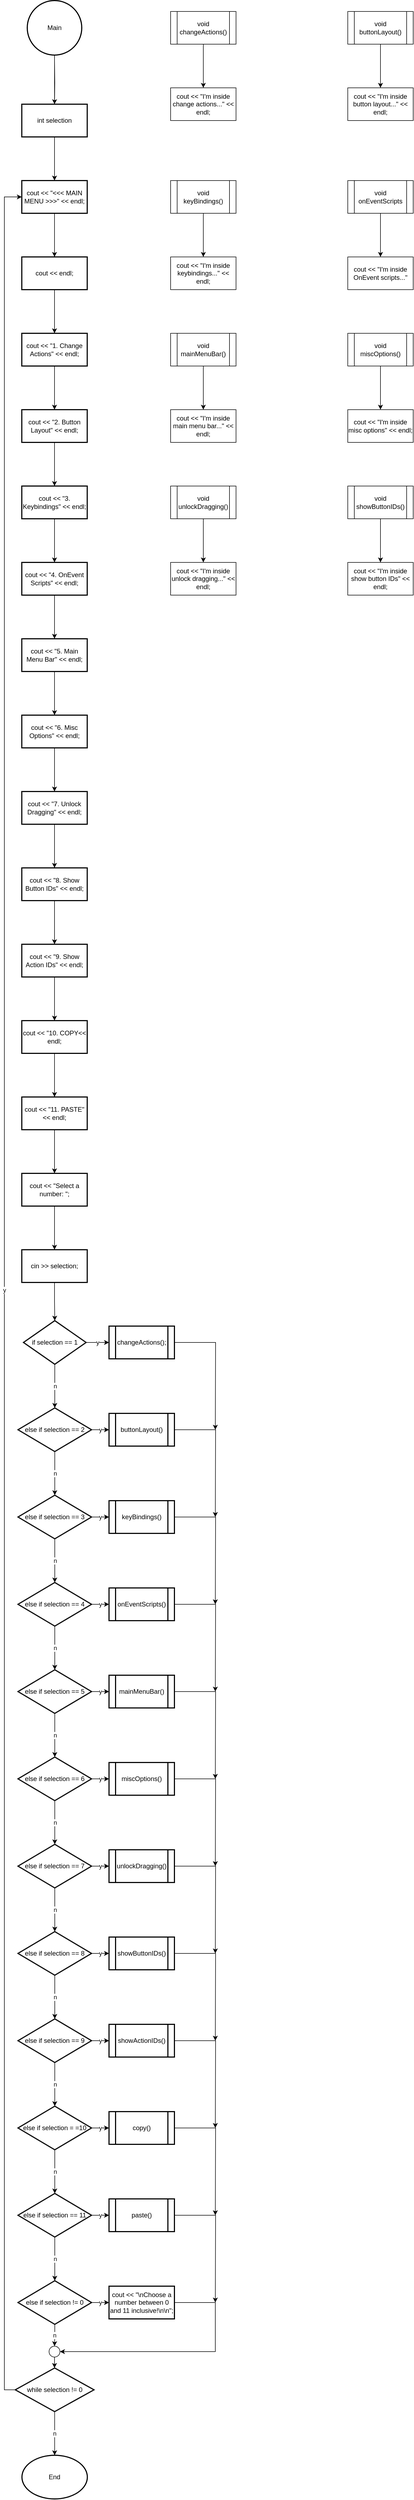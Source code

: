 <mxfile version="13.9.2" type="github">
  <diagram id="R_coL0oHHe2s7lLJRnec" name="Page-1">
    <mxGraphModel dx="2272" dy="2976" grid="1" gridSize="10" guides="1" tooltips="1" connect="1" arrows="1" fold="1" page="1" pageScale="1" pageWidth="850" pageHeight="1100" math="0" shadow="0">
      <root>
        <mxCell id="0" />
        <mxCell id="1" parent="0" />
        <mxCell id="Mn_MytF6m2y4Uh7aq5Jk-3" value="" style="edgeStyle=orthogonalEdgeStyle;rounded=0;orthogonalLoop=1;jettySize=auto;html=1;" edge="1" parent="1" source="Mn_MytF6m2y4Uh7aq5Jk-1">
          <mxGeometry relative="1" as="geometry">
            <mxPoint x="92" y="-900" as="targetPoint" />
          </mxGeometry>
        </mxCell>
        <mxCell id="Mn_MytF6m2y4Uh7aq5Jk-1" value="Main" style="strokeWidth=2;html=1;shape=mxgraph.flowchart.start_2;whiteSpace=wrap;" vertex="1" parent="1">
          <mxGeometry x="42" y="-1100" width="100" height="100" as="geometry" />
        </mxCell>
        <mxCell id="Mn_MytF6m2y4Uh7aq5Jk-25" value="" style="edgeStyle=orthogonalEdgeStyle;rounded=0;orthogonalLoop=1;jettySize=auto;html=1;" edge="1" parent="1" target="Mn_MytF6m2y4Uh7aq5Jk-24">
          <mxGeometry relative="1" as="geometry">
            <mxPoint x="92" y="-990" as="sourcePoint" />
          </mxGeometry>
        </mxCell>
        <mxCell id="Mn_MytF6m2y4Uh7aq5Jk-27" value="" style="edgeStyle=orthogonalEdgeStyle;rounded=0;orthogonalLoop=1;jettySize=auto;html=1;" edge="1" parent="1" source="Mn_MytF6m2y4Uh7aq5Jk-24" target="Mn_MytF6m2y4Uh7aq5Jk-26">
          <mxGeometry relative="1" as="geometry" />
        </mxCell>
        <mxCell id="Mn_MytF6m2y4Uh7aq5Jk-24" value="int selection" style="whiteSpace=wrap;html=1;strokeWidth=2;" vertex="1" parent="1">
          <mxGeometry x="32" y="-910" width="120" height="60" as="geometry" />
        </mxCell>
        <mxCell id="Mn_MytF6m2y4Uh7aq5Jk-29" value="" style="edgeStyle=orthogonalEdgeStyle;rounded=0;orthogonalLoop=1;jettySize=auto;html=1;" edge="1" parent="1" source="Mn_MytF6m2y4Uh7aq5Jk-26" target="Mn_MytF6m2y4Uh7aq5Jk-28">
          <mxGeometry relative="1" as="geometry" />
        </mxCell>
        <mxCell id="Mn_MytF6m2y4Uh7aq5Jk-26" value="cout &amp;lt;&amp;lt; &quot;&amp;lt;&amp;lt;&amp;lt; MAIN MENU &amp;gt;&amp;gt;&amp;gt;&quot; &amp;lt;&amp;lt; endl;" style="whiteSpace=wrap;html=1;strokeWidth=2;" vertex="1" parent="1">
          <mxGeometry x="32" y="-770" width="120" height="60" as="geometry" />
        </mxCell>
        <mxCell id="Mn_MytF6m2y4Uh7aq5Jk-31" value="" style="edgeStyle=orthogonalEdgeStyle;rounded=0;orthogonalLoop=1;jettySize=auto;html=1;" edge="1" parent="1" source="Mn_MytF6m2y4Uh7aq5Jk-28" target="Mn_MytF6m2y4Uh7aq5Jk-30">
          <mxGeometry relative="1" as="geometry" />
        </mxCell>
        <mxCell id="Mn_MytF6m2y4Uh7aq5Jk-28" value="cout &amp;lt;&amp;lt; endl;" style="whiteSpace=wrap;html=1;strokeWidth=2;" vertex="1" parent="1">
          <mxGeometry x="32" y="-630" width="120" height="60" as="geometry" />
        </mxCell>
        <mxCell id="Mn_MytF6m2y4Uh7aq5Jk-33" value="" style="edgeStyle=orthogonalEdgeStyle;rounded=0;orthogonalLoop=1;jettySize=auto;html=1;" edge="1" parent="1" source="Mn_MytF6m2y4Uh7aq5Jk-30" target="Mn_MytF6m2y4Uh7aq5Jk-32">
          <mxGeometry relative="1" as="geometry" />
        </mxCell>
        <mxCell id="Mn_MytF6m2y4Uh7aq5Jk-30" value="cout &amp;lt;&amp;lt; &quot;1. Change Actions&quot; &amp;lt;&amp;lt; endl;" style="whiteSpace=wrap;html=1;strokeWidth=2;" vertex="1" parent="1">
          <mxGeometry x="32" y="-490" width="120" height="60" as="geometry" />
        </mxCell>
        <mxCell id="Mn_MytF6m2y4Uh7aq5Jk-35" value="" style="edgeStyle=orthogonalEdgeStyle;rounded=0;orthogonalLoop=1;jettySize=auto;html=1;" edge="1" parent="1" source="Mn_MytF6m2y4Uh7aq5Jk-32" target="Mn_MytF6m2y4Uh7aq5Jk-34">
          <mxGeometry relative="1" as="geometry" />
        </mxCell>
        <mxCell id="Mn_MytF6m2y4Uh7aq5Jk-32" value="cout &amp;lt;&amp;lt; &quot;2. Button Layout&quot; &amp;lt;&amp;lt; endl;" style="whiteSpace=wrap;html=1;strokeWidth=2;" vertex="1" parent="1">
          <mxGeometry x="32" y="-350" width="120" height="60" as="geometry" />
        </mxCell>
        <mxCell id="Mn_MytF6m2y4Uh7aq5Jk-37" value="" style="edgeStyle=orthogonalEdgeStyle;rounded=0;orthogonalLoop=1;jettySize=auto;html=1;" edge="1" parent="1" source="Mn_MytF6m2y4Uh7aq5Jk-34" target="Mn_MytF6m2y4Uh7aq5Jk-36">
          <mxGeometry relative="1" as="geometry" />
        </mxCell>
        <mxCell id="Mn_MytF6m2y4Uh7aq5Jk-34" value="cout &amp;lt;&amp;lt; &quot;3. Keybindings&quot; &amp;lt;&amp;lt; endl;" style="whiteSpace=wrap;html=1;strokeWidth=2;" vertex="1" parent="1">
          <mxGeometry x="32" y="-210" width="120" height="60" as="geometry" />
        </mxCell>
        <mxCell id="Mn_MytF6m2y4Uh7aq5Jk-39" value="" style="edgeStyle=orthogonalEdgeStyle;rounded=0;orthogonalLoop=1;jettySize=auto;html=1;" edge="1" parent="1" source="Mn_MytF6m2y4Uh7aq5Jk-36" target="Mn_MytF6m2y4Uh7aq5Jk-38">
          <mxGeometry relative="1" as="geometry" />
        </mxCell>
        <mxCell id="Mn_MytF6m2y4Uh7aq5Jk-36" value="cout &amp;lt;&amp;lt; &quot;4. OnEvent Scripts&quot; &amp;lt;&amp;lt; endl;" style="whiteSpace=wrap;html=1;strokeWidth=2;" vertex="1" parent="1">
          <mxGeometry x="32" y="-70" width="120" height="60" as="geometry" />
        </mxCell>
        <mxCell id="Mn_MytF6m2y4Uh7aq5Jk-41" value="" style="edgeStyle=orthogonalEdgeStyle;rounded=0;orthogonalLoop=1;jettySize=auto;html=1;" edge="1" parent="1" source="Mn_MytF6m2y4Uh7aq5Jk-38" target="Mn_MytF6m2y4Uh7aq5Jk-40">
          <mxGeometry relative="1" as="geometry" />
        </mxCell>
        <mxCell id="Mn_MytF6m2y4Uh7aq5Jk-38" value="cout &amp;lt;&amp;lt; &quot;5. Main Menu Bar&quot; &amp;lt;&amp;lt; endl;" style="whiteSpace=wrap;html=1;strokeWidth=2;" vertex="1" parent="1">
          <mxGeometry x="32" y="70" width="120" height="60" as="geometry" />
        </mxCell>
        <mxCell id="Mn_MytF6m2y4Uh7aq5Jk-43" value="" style="edgeStyle=orthogonalEdgeStyle;rounded=0;orthogonalLoop=1;jettySize=auto;html=1;" edge="1" parent="1" source="Mn_MytF6m2y4Uh7aq5Jk-40" target="Mn_MytF6m2y4Uh7aq5Jk-42">
          <mxGeometry relative="1" as="geometry" />
        </mxCell>
        <mxCell id="Mn_MytF6m2y4Uh7aq5Jk-40" value="cout &amp;lt;&amp;lt; &quot;6. Misc Options&quot; &amp;lt;&amp;lt; endl;" style="whiteSpace=wrap;html=1;strokeWidth=2;" vertex="1" parent="1">
          <mxGeometry x="32" y="210" width="120" height="60" as="geometry" />
        </mxCell>
        <mxCell id="Mn_MytF6m2y4Uh7aq5Jk-45" value="" style="edgeStyle=orthogonalEdgeStyle;rounded=0;orthogonalLoop=1;jettySize=auto;html=1;" edge="1" parent="1" source="Mn_MytF6m2y4Uh7aq5Jk-42" target="Mn_MytF6m2y4Uh7aq5Jk-44">
          <mxGeometry relative="1" as="geometry" />
        </mxCell>
        <mxCell id="Mn_MytF6m2y4Uh7aq5Jk-42" value="cout &amp;lt;&amp;lt; &quot;7. Unlock Dragging&quot; &amp;lt;&amp;lt; endl;" style="whiteSpace=wrap;html=1;strokeWidth=2;" vertex="1" parent="1">
          <mxGeometry x="32" y="350" width="120" height="60" as="geometry" />
        </mxCell>
        <mxCell id="Mn_MytF6m2y4Uh7aq5Jk-47" value="" style="edgeStyle=orthogonalEdgeStyle;rounded=0;orthogonalLoop=1;jettySize=auto;html=1;" edge="1" parent="1" source="Mn_MytF6m2y4Uh7aq5Jk-44" target="Mn_MytF6m2y4Uh7aq5Jk-46">
          <mxGeometry relative="1" as="geometry" />
        </mxCell>
        <mxCell id="Mn_MytF6m2y4Uh7aq5Jk-44" value="cout &amp;lt;&amp;lt; &quot;8. Show Button IDs&quot; &amp;lt;&amp;lt; endl;" style="whiteSpace=wrap;html=1;strokeWidth=2;" vertex="1" parent="1">
          <mxGeometry x="32" y="490" width="120" height="60" as="geometry" />
        </mxCell>
        <mxCell id="Mn_MytF6m2y4Uh7aq5Jk-49" value="" style="edgeStyle=orthogonalEdgeStyle;rounded=0;orthogonalLoop=1;jettySize=auto;html=1;" edge="1" parent="1" source="Mn_MytF6m2y4Uh7aq5Jk-46" target="Mn_MytF6m2y4Uh7aq5Jk-48">
          <mxGeometry relative="1" as="geometry" />
        </mxCell>
        <mxCell id="Mn_MytF6m2y4Uh7aq5Jk-46" value="cout &amp;lt;&amp;lt; &quot;9. Show Action IDs&quot; &amp;lt;&amp;lt; endl;" style="whiteSpace=wrap;html=1;strokeWidth=2;" vertex="1" parent="1">
          <mxGeometry x="32" y="630" width="120" height="60" as="geometry" />
        </mxCell>
        <mxCell id="Mn_MytF6m2y4Uh7aq5Jk-51" value="" style="edgeStyle=orthogonalEdgeStyle;rounded=0;orthogonalLoop=1;jettySize=auto;html=1;" edge="1" parent="1" source="Mn_MytF6m2y4Uh7aq5Jk-48" target="Mn_MytF6m2y4Uh7aq5Jk-50">
          <mxGeometry relative="1" as="geometry" />
        </mxCell>
        <mxCell id="Mn_MytF6m2y4Uh7aq5Jk-48" value="cout &amp;lt;&amp;lt; &quot;10. COPY&amp;lt;&amp;lt; endl;" style="whiteSpace=wrap;html=1;strokeWidth=2;" vertex="1" parent="1">
          <mxGeometry x="32" y="770" width="120" height="60" as="geometry" />
        </mxCell>
        <mxCell id="Mn_MytF6m2y4Uh7aq5Jk-53" value="" style="edgeStyle=orthogonalEdgeStyle;rounded=0;orthogonalLoop=1;jettySize=auto;html=1;" edge="1" parent="1" source="Mn_MytF6m2y4Uh7aq5Jk-50" target="Mn_MytF6m2y4Uh7aq5Jk-52">
          <mxGeometry relative="1" as="geometry" />
        </mxCell>
        <mxCell id="Mn_MytF6m2y4Uh7aq5Jk-50" value="cout &amp;lt;&amp;lt; &quot;11. PASTE&quot; &amp;lt;&amp;lt; endl;" style="whiteSpace=wrap;html=1;strokeWidth=2;" vertex="1" parent="1">
          <mxGeometry x="32" y="910" width="120" height="60" as="geometry" />
        </mxCell>
        <mxCell id="Mn_MytF6m2y4Uh7aq5Jk-55" value="" style="edgeStyle=orthogonalEdgeStyle;rounded=0;orthogonalLoop=1;jettySize=auto;html=1;" edge="1" parent="1" source="Mn_MytF6m2y4Uh7aq5Jk-52" target="Mn_MytF6m2y4Uh7aq5Jk-54">
          <mxGeometry relative="1" as="geometry" />
        </mxCell>
        <mxCell id="Mn_MytF6m2y4Uh7aq5Jk-52" value="cout &amp;lt;&amp;lt; &quot;Select a number: &quot;;" style="whiteSpace=wrap;html=1;strokeWidth=2;" vertex="1" parent="1">
          <mxGeometry x="32" y="1050" width="120" height="60" as="geometry" />
        </mxCell>
        <mxCell id="Mn_MytF6m2y4Uh7aq5Jk-57" value="" style="edgeStyle=orthogonalEdgeStyle;rounded=0;orthogonalLoop=1;jettySize=auto;html=1;" edge="1" parent="1" source="Mn_MytF6m2y4Uh7aq5Jk-54" target="Mn_MytF6m2y4Uh7aq5Jk-56">
          <mxGeometry relative="1" as="geometry" />
        </mxCell>
        <mxCell id="Mn_MytF6m2y4Uh7aq5Jk-54" value="cin &amp;gt;&amp;gt; selection;" style="whiteSpace=wrap;html=1;strokeWidth=2;" vertex="1" parent="1">
          <mxGeometry x="32" y="1190" width="120" height="60" as="geometry" />
        </mxCell>
        <mxCell id="Mn_MytF6m2y4Uh7aq5Jk-61" value="y" style="edgeStyle=orthogonalEdgeStyle;rounded=0;orthogonalLoop=1;jettySize=auto;html=1;" edge="1" parent="1" source="Mn_MytF6m2y4Uh7aq5Jk-56" target="Mn_MytF6m2y4Uh7aq5Jk-60">
          <mxGeometry relative="1" as="geometry" />
        </mxCell>
        <mxCell id="Mn_MytF6m2y4Uh7aq5Jk-63" value="n" style="edgeStyle=orthogonalEdgeStyle;rounded=0;orthogonalLoop=1;jettySize=auto;html=1;" edge="1" parent="1" source="Mn_MytF6m2y4Uh7aq5Jk-56" target="Mn_MytF6m2y4Uh7aq5Jk-62">
          <mxGeometry relative="1" as="geometry" />
        </mxCell>
        <mxCell id="Mn_MytF6m2y4Uh7aq5Jk-56" value="if selection == 1" style="rhombus;whiteSpace=wrap;html=1;strokeWidth=2;" vertex="1" parent="1">
          <mxGeometry x="35" y="1320" width="115" height="80" as="geometry" />
        </mxCell>
        <mxCell id="Mn_MytF6m2y4Uh7aq5Jk-132" style="edgeStyle=orthogonalEdgeStyle;rounded=0;orthogonalLoop=1;jettySize=auto;html=1;" edge="1" parent="1" source="Mn_MytF6m2y4Uh7aq5Jk-60">
          <mxGeometry relative="1" as="geometry">
            <mxPoint x="387" y="1520" as="targetPoint" />
          </mxGeometry>
        </mxCell>
        <mxCell id="Mn_MytF6m2y4Uh7aq5Jk-60" value="changeActions();" style="shape=process;whiteSpace=wrap;html=1;backgroundOutline=1;strokeWidth=2;" vertex="1" parent="1">
          <mxGeometry x="192" y="1330" width="120" height="60" as="geometry" />
        </mxCell>
        <mxCell id="Mn_MytF6m2y4Uh7aq5Jk-65" value="y" style="edgeStyle=orthogonalEdgeStyle;rounded=0;orthogonalLoop=1;jettySize=auto;html=1;" edge="1" parent="1" source="Mn_MytF6m2y4Uh7aq5Jk-62" target="Mn_MytF6m2y4Uh7aq5Jk-64">
          <mxGeometry relative="1" as="geometry" />
        </mxCell>
        <mxCell id="Mn_MytF6m2y4Uh7aq5Jk-68" value="n" style="edgeStyle=orthogonalEdgeStyle;rounded=0;orthogonalLoop=1;jettySize=auto;html=1;" edge="1" parent="1" source="Mn_MytF6m2y4Uh7aq5Jk-62" target="Mn_MytF6m2y4Uh7aq5Jk-67">
          <mxGeometry relative="1" as="geometry" />
        </mxCell>
        <mxCell id="Mn_MytF6m2y4Uh7aq5Jk-62" value="else if selection == 2" style="rhombus;whiteSpace=wrap;html=1;strokeWidth=2;" vertex="1" parent="1">
          <mxGeometry x="25" y="1480" width="135" height="80" as="geometry" />
        </mxCell>
        <mxCell id="Mn_MytF6m2y4Uh7aq5Jk-131" style="edgeStyle=orthogonalEdgeStyle;rounded=0;orthogonalLoop=1;jettySize=auto;html=1;" edge="1" parent="1" source="Mn_MytF6m2y4Uh7aq5Jk-64">
          <mxGeometry relative="1" as="geometry">
            <mxPoint x="387" y="1680" as="targetPoint" />
          </mxGeometry>
        </mxCell>
        <mxCell id="Mn_MytF6m2y4Uh7aq5Jk-64" value="buttonLayout()" style="shape=process;whiteSpace=wrap;html=1;backgroundOutline=1;strokeWidth=2;" vertex="1" parent="1">
          <mxGeometry x="192" y="1490" width="120" height="60" as="geometry" />
        </mxCell>
        <mxCell id="Mn_MytF6m2y4Uh7aq5Jk-70" value="n" style="edgeStyle=orthogonalEdgeStyle;rounded=0;orthogonalLoop=1;jettySize=auto;html=1;" edge="1" parent="1" source="Mn_MytF6m2y4Uh7aq5Jk-67" target="Mn_MytF6m2y4Uh7aq5Jk-69">
          <mxGeometry relative="1" as="geometry" />
        </mxCell>
        <mxCell id="Mn_MytF6m2y4Uh7aq5Jk-94" value="y" style="edgeStyle=orthogonalEdgeStyle;rounded=0;orthogonalLoop=1;jettySize=auto;html=1;" edge="1" parent="1" source="Mn_MytF6m2y4Uh7aq5Jk-67" target="Mn_MytF6m2y4Uh7aq5Jk-93">
          <mxGeometry relative="1" as="geometry" />
        </mxCell>
        <mxCell id="Mn_MytF6m2y4Uh7aq5Jk-67" value="else if selection == 3" style="rhombus;whiteSpace=wrap;html=1;strokeWidth=2;" vertex="1" parent="1">
          <mxGeometry x="25" y="1640" width="135" height="80" as="geometry" />
        </mxCell>
        <mxCell id="Mn_MytF6m2y4Uh7aq5Jk-72" value="n" style="edgeStyle=orthogonalEdgeStyle;rounded=0;orthogonalLoop=1;jettySize=auto;html=1;" edge="1" parent="1" source="Mn_MytF6m2y4Uh7aq5Jk-69" target="Mn_MytF6m2y4Uh7aq5Jk-71">
          <mxGeometry relative="1" as="geometry" />
        </mxCell>
        <mxCell id="Mn_MytF6m2y4Uh7aq5Jk-96" value="y" style="edgeStyle=orthogonalEdgeStyle;rounded=0;orthogonalLoop=1;jettySize=auto;html=1;" edge="1" parent="1" source="Mn_MytF6m2y4Uh7aq5Jk-69" target="Mn_MytF6m2y4Uh7aq5Jk-95">
          <mxGeometry relative="1" as="geometry" />
        </mxCell>
        <mxCell id="Mn_MytF6m2y4Uh7aq5Jk-69" value="else if selection == 4" style="rhombus;whiteSpace=wrap;html=1;strokeWidth=2;" vertex="1" parent="1">
          <mxGeometry x="25" y="1800" width="135" height="80" as="geometry" />
        </mxCell>
        <mxCell id="Mn_MytF6m2y4Uh7aq5Jk-74" value="n" style="edgeStyle=orthogonalEdgeStyle;rounded=0;orthogonalLoop=1;jettySize=auto;html=1;" edge="1" parent="1" source="Mn_MytF6m2y4Uh7aq5Jk-71" target="Mn_MytF6m2y4Uh7aq5Jk-73">
          <mxGeometry relative="1" as="geometry" />
        </mxCell>
        <mxCell id="Mn_MytF6m2y4Uh7aq5Jk-98" value="y" style="edgeStyle=orthogonalEdgeStyle;rounded=0;orthogonalLoop=1;jettySize=auto;html=1;" edge="1" parent="1" source="Mn_MytF6m2y4Uh7aq5Jk-71" target="Mn_MytF6m2y4Uh7aq5Jk-97">
          <mxGeometry relative="1" as="geometry" />
        </mxCell>
        <mxCell id="Mn_MytF6m2y4Uh7aq5Jk-71" value="else if selection == 5" style="rhombus;whiteSpace=wrap;html=1;strokeWidth=2;" vertex="1" parent="1">
          <mxGeometry x="25" y="1960" width="135" height="80" as="geometry" />
        </mxCell>
        <mxCell id="Mn_MytF6m2y4Uh7aq5Jk-76" value="n" style="edgeStyle=orthogonalEdgeStyle;rounded=0;orthogonalLoop=1;jettySize=auto;html=1;" edge="1" parent="1" source="Mn_MytF6m2y4Uh7aq5Jk-73" target="Mn_MytF6m2y4Uh7aq5Jk-75">
          <mxGeometry relative="1" as="geometry" />
        </mxCell>
        <mxCell id="Mn_MytF6m2y4Uh7aq5Jk-100" value="y" style="edgeStyle=orthogonalEdgeStyle;rounded=0;orthogonalLoop=1;jettySize=auto;html=1;" edge="1" parent="1" source="Mn_MytF6m2y4Uh7aq5Jk-73" target="Mn_MytF6m2y4Uh7aq5Jk-99">
          <mxGeometry relative="1" as="geometry" />
        </mxCell>
        <mxCell id="Mn_MytF6m2y4Uh7aq5Jk-73" value="else if selection == 6" style="rhombus;whiteSpace=wrap;html=1;strokeWidth=2;" vertex="1" parent="1">
          <mxGeometry x="25" y="2120" width="135" height="80" as="geometry" />
        </mxCell>
        <mxCell id="Mn_MytF6m2y4Uh7aq5Jk-78" value="n" style="edgeStyle=orthogonalEdgeStyle;rounded=0;orthogonalLoop=1;jettySize=auto;html=1;" edge="1" parent="1" source="Mn_MytF6m2y4Uh7aq5Jk-75" target="Mn_MytF6m2y4Uh7aq5Jk-77">
          <mxGeometry relative="1" as="geometry" />
        </mxCell>
        <mxCell id="Mn_MytF6m2y4Uh7aq5Jk-102" value="y" style="edgeStyle=orthogonalEdgeStyle;rounded=0;orthogonalLoop=1;jettySize=auto;html=1;" edge="1" parent="1" source="Mn_MytF6m2y4Uh7aq5Jk-75" target="Mn_MytF6m2y4Uh7aq5Jk-101">
          <mxGeometry relative="1" as="geometry" />
        </mxCell>
        <mxCell id="Mn_MytF6m2y4Uh7aq5Jk-75" value="else if selection == 7" style="rhombus;whiteSpace=wrap;html=1;strokeWidth=2;" vertex="1" parent="1">
          <mxGeometry x="25" y="2280" width="135" height="80" as="geometry" />
        </mxCell>
        <mxCell id="Mn_MytF6m2y4Uh7aq5Jk-80" value="n" style="edgeStyle=orthogonalEdgeStyle;rounded=0;orthogonalLoop=1;jettySize=auto;html=1;" edge="1" parent="1" source="Mn_MytF6m2y4Uh7aq5Jk-77" target="Mn_MytF6m2y4Uh7aq5Jk-79">
          <mxGeometry relative="1" as="geometry" />
        </mxCell>
        <mxCell id="Mn_MytF6m2y4Uh7aq5Jk-104" value="y" style="edgeStyle=orthogonalEdgeStyle;rounded=0;orthogonalLoop=1;jettySize=auto;html=1;" edge="1" parent="1" source="Mn_MytF6m2y4Uh7aq5Jk-77" target="Mn_MytF6m2y4Uh7aq5Jk-103">
          <mxGeometry relative="1" as="geometry" />
        </mxCell>
        <mxCell id="Mn_MytF6m2y4Uh7aq5Jk-77" value="else if selection == 8" style="rhombus;whiteSpace=wrap;html=1;strokeWidth=2;" vertex="1" parent="1">
          <mxGeometry x="25" y="2440" width="135" height="80" as="geometry" />
        </mxCell>
        <mxCell id="Mn_MytF6m2y4Uh7aq5Jk-82" value="n" style="edgeStyle=orthogonalEdgeStyle;rounded=0;orthogonalLoop=1;jettySize=auto;html=1;" edge="1" parent="1" source="Mn_MytF6m2y4Uh7aq5Jk-79" target="Mn_MytF6m2y4Uh7aq5Jk-81">
          <mxGeometry relative="1" as="geometry" />
        </mxCell>
        <mxCell id="Mn_MytF6m2y4Uh7aq5Jk-106" value="y" style="edgeStyle=orthogonalEdgeStyle;rounded=0;orthogonalLoop=1;jettySize=auto;html=1;" edge="1" parent="1" source="Mn_MytF6m2y4Uh7aq5Jk-79" target="Mn_MytF6m2y4Uh7aq5Jk-105">
          <mxGeometry relative="1" as="geometry" />
        </mxCell>
        <mxCell id="Mn_MytF6m2y4Uh7aq5Jk-79" value="else if selection == 9" style="rhombus;whiteSpace=wrap;html=1;strokeWidth=2;" vertex="1" parent="1">
          <mxGeometry x="25" y="2600" width="135" height="80" as="geometry" />
        </mxCell>
        <mxCell id="Mn_MytF6m2y4Uh7aq5Jk-84" value="n" style="edgeStyle=orthogonalEdgeStyle;rounded=0;orthogonalLoop=1;jettySize=auto;html=1;" edge="1" parent="1" source="Mn_MytF6m2y4Uh7aq5Jk-81" target="Mn_MytF6m2y4Uh7aq5Jk-83">
          <mxGeometry relative="1" as="geometry" />
        </mxCell>
        <mxCell id="Mn_MytF6m2y4Uh7aq5Jk-108" value="y" style="edgeStyle=orthogonalEdgeStyle;rounded=0;orthogonalLoop=1;jettySize=auto;html=1;" edge="1" parent="1" source="Mn_MytF6m2y4Uh7aq5Jk-81" target="Mn_MytF6m2y4Uh7aq5Jk-107">
          <mxGeometry relative="1" as="geometry" />
        </mxCell>
        <mxCell id="Mn_MytF6m2y4Uh7aq5Jk-81" value="else if selection = =10" style="rhombus;whiteSpace=wrap;html=1;strokeWidth=2;" vertex="1" parent="1">
          <mxGeometry x="25" y="2760" width="135" height="80" as="geometry" />
        </mxCell>
        <mxCell id="Mn_MytF6m2y4Uh7aq5Jk-86" value="n" style="edgeStyle=orthogonalEdgeStyle;rounded=0;orthogonalLoop=1;jettySize=auto;html=1;" edge="1" parent="1" source="Mn_MytF6m2y4Uh7aq5Jk-83" target="Mn_MytF6m2y4Uh7aq5Jk-85">
          <mxGeometry relative="1" as="geometry" />
        </mxCell>
        <mxCell id="Mn_MytF6m2y4Uh7aq5Jk-110" value="y" style="edgeStyle=orthogonalEdgeStyle;rounded=0;orthogonalLoop=1;jettySize=auto;html=1;" edge="1" parent="1" source="Mn_MytF6m2y4Uh7aq5Jk-83" target="Mn_MytF6m2y4Uh7aq5Jk-109">
          <mxGeometry relative="1" as="geometry" />
        </mxCell>
        <mxCell id="Mn_MytF6m2y4Uh7aq5Jk-83" value="else if selection == 11" style="rhombus;whiteSpace=wrap;html=1;strokeWidth=2;" vertex="1" parent="1">
          <mxGeometry x="25" y="2920" width="135" height="80" as="geometry" />
        </mxCell>
        <mxCell id="Mn_MytF6m2y4Uh7aq5Jk-112" value="y" style="edgeStyle=orthogonalEdgeStyle;rounded=0;orthogonalLoop=1;jettySize=auto;html=1;" edge="1" parent="1" source="Mn_MytF6m2y4Uh7aq5Jk-85" target="Mn_MytF6m2y4Uh7aq5Jk-111">
          <mxGeometry relative="1" as="geometry" />
        </mxCell>
        <mxCell id="Mn_MytF6m2y4Uh7aq5Jk-120" value="n" style="edgeStyle=orthogonalEdgeStyle;rounded=0;orthogonalLoop=1;jettySize=auto;html=1;" edge="1" parent="1" source="Mn_MytF6m2y4Uh7aq5Jk-85" target="Mn_MytF6m2y4Uh7aq5Jk-113">
          <mxGeometry relative="1" as="geometry" />
        </mxCell>
        <mxCell id="Mn_MytF6m2y4Uh7aq5Jk-85" value="else if selection != 0" style="rhombus;whiteSpace=wrap;html=1;strokeWidth=2;" vertex="1" parent="1">
          <mxGeometry x="25" y="3080" width="135" height="80" as="geometry" />
        </mxCell>
        <mxCell id="Mn_MytF6m2y4Uh7aq5Jk-90" value="y" style="edgeStyle=orthogonalEdgeStyle;rounded=0;orthogonalLoop=1;jettySize=auto;html=1;exitX=0;exitY=0.5;exitDx=0;exitDy=0;entryX=0;entryY=0.5;entryDx=0;entryDy=0;" edge="1" parent="1" source="Mn_MytF6m2y4Uh7aq5Jk-87" target="Mn_MytF6m2y4Uh7aq5Jk-26">
          <mxGeometry relative="1" as="geometry" />
        </mxCell>
        <mxCell id="Mn_MytF6m2y4Uh7aq5Jk-92" value="n" style="edgeStyle=orthogonalEdgeStyle;rounded=0;orthogonalLoop=1;jettySize=auto;html=1;" edge="1" parent="1" source="Mn_MytF6m2y4Uh7aq5Jk-87" target="Mn_MytF6m2y4Uh7aq5Jk-91">
          <mxGeometry relative="1" as="geometry" />
        </mxCell>
        <mxCell id="Mn_MytF6m2y4Uh7aq5Jk-87" value="while selection != 0" style="rhombus;whiteSpace=wrap;html=1;strokeWidth=2;" vertex="1" parent="1">
          <mxGeometry x="20" y="3240" width="144.5" height="80" as="geometry" />
        </mxCell>
        <mxCell id="Mn_MytF6m2y4Uh7aq5Jk-91" value="End" style="ellipse;whiteSpace=wrap;html=1;strokeWidth=2;" vertex="1" parent="1">
          <mxGeometry x="32.25" y="3400" width="120" height="80" as="geometry" />
        </mxCell>
        <mxCell id="Mn_MytF6m2y4Uh7aq5Jk-130" style="edgeStyle=orthogonalEdgeStyle;rounded=0;orthogonalLoop=1;jettySize=auto;html=1;" edge="1" parent="1" source="Mn_MytF6m2y4Uh7aq5Jk-93">
          <mxGeometry relative="1" as="geometry">
            <mxPoint x="387" y="1840" as="targetPoint" />
          </mxGeometry>
        </mxCell>
        <mxCell id="Mn_MytF6m2y4Uh7aq5Jk-93" value="keyBindings()" style="shape=process;whiteSpace=wrap;html=1;backgroundOutline=1;strokeWidth=2;" vertex="1" parent="1">
          <mxGeometry x="192" y="1650" width="120" height="60" as="geometry" />
        </mxCell>
        <mxCell id="Mn_MytF6m2y4Uh7aq5Jk-129" style="edgeStyle=orthogonalEdgeStyle;rounded=0;orthogonalLoop=1;jettySize=auto;html=1;" edge="1" parent="1" source="Mn_MytF6m2y4Uh7aq5Jk-95">
          <mxGeometry relative="1" as="geometry">
            <mxPoint x="387" y="2000" as="targetPoint" />
          </mxGeometry>
        </mxCell>
        <mxCell id="Mn_MytF6m2y4Uh7aq5Jk-95" value="onEventScripts()" style="shape=process;whiteSpace=wrap;html=1;backgroundOutline=1;strokeWidth=2;" vertex="1" parent="1">
          <mxGeometry x="192" y="1810" width="120" height="60" as="geometry" />
        </mxCell>
        <mxCell id="Mn_MytF6m2y4Uh7aq5Jk-128" value="&lt;br&gt;" style="edgeStyle=orthogonalEdgeStyle;rounded=0;orthogonalLoop=1;jettySize=auto;html=1;" edge="1" parent="1" source="Mn_MytF6m2y4Uh7aq5Jk-97">
          <mxGeometry relative="1" as="geometry">
            <mxPoint x="387" y="2160" as="targetPoint" />
          </mxGeometry>
        </mxCell>
        <mxCell id="Mn_MytF6m2y4Uh7aq5Jk-97" value="mainMenuBar()" style="shape=process;whiteSpace=wrap;html=1;backgroundOutline=1;strokeWidth=2;" vertex="1" parent="1">
          <mxGeometry x="192" y="1970" width="120" height="60" as="geometry" />
        </mxCell>
        <mxCell id="Mn_MytF6m2y4Uh7aq5Jk-127" style="edgeStyle=orthogonalEdgeStyle;rounded=0;orthogonalLoop=1;jettySize=auto;html=1;" edge="1" parent="1" source="Mn_MytF6m2y4Uh7aq5Jk-99">
          <mxGeometry relative="1" as="geometry">
            <mxPoint x="387" y="2320" as="targetPoint" />
          </mxGeometry>
        </mxCell>
        <mxCell id="Mn_MytF6m2y4Uh7aq5Jk-99" value="miscOptions()" style="shape=process;whiteSpace=wrap;html=1;backgroundOutline=1;strokeWidth=2;" vertex="1" parent="1">
          <mxGeometry x="192" y="2130" width="120" height="60" as="geometry" />
        </mxCell>
        <mxCell id="Mn_MytF6m2y4Uh7aq5Jk-126" style="edgeStyle=orthogonalEdgeStyle;rounded=0;orthogonalLoop=1;jettySize=auto;html=1;" edge="1" parent="1" source="Mn_MytF6m2y4Uh7aq5Jk-101">
          <mxGeometry relative="1" as="geometry">
            <mxPoint x="387" y="2480" as="targetPoint" />
          </mxGeometry>
        </mxCell>
        <mxCell id="Mn_MytF6m2y4Uh7aq5Jk-101" value="unlockDragging()" style="shape=process;whiteSpace=wrap;html=1;backgroundOutline=1;strokeWidth=2;" vertex="1" parent="1">
          <mxGeometry x="192" y="2290" width="120" height="60" as="geometry" />
        </mxCell>
        <mxCell id="Mn_MytF6m2y4Uh7aq5Jk-125" style="edgeStyle=orthogonalEdgeStyle;rounded=0;orthogonalLoop=1;jettySize=auto;html=1;" edge="1" parent="1" source="Mn_MytF6m2y4Uh7aq5Jk-103">
          <mxGeometry relative="1" as="geometry">
            <mxPoint x="387" y="2640" as="targetPoint" />
          </mxGeometry>
        </mxCell>
        <mxCell id="Mn_MytF6m2y4Uh7aq5Jk-103" value="showButtonIDs()" style="shape=process;whiteSpace=wrap;html=1;backgroundOutline=1;strokeWidth=2;" vertex="1" parent="1">
          <mxGeometry x="192" y="2450" width="120" height="60" as="geometry" />
        </mxCell>
        <mxCell id="Mn_MytF6m2y4Uh7aq5Jk-124" style="edgeStyle=orthogonalEdgeStyle;rounded=0;orthogonalLoop=1;jettySize=auto;html=1;" edge="1" parent="1" source="Mn_MytF6m2y4Uh7aq5Jk-105">
          <mxGeometry relative="1" as="geometry">
            <mxPoint x="387" y="2800" as="targetPoint" />
          </mxGeometry>
        </mxCell>
        <mxCell id="Mn_MytF6m2y4Uh7aq5Jk-105" value="showActionIDs()" style="shape=process;whiteSpace=wrap;html=1;backgroundOutline=1;strokeWidth=2;" vertex="1" parent="1">
          <mxGeometry x="192" y="2610" width="120" height="60" as="geometry" />
        </mxCell>
        <mxCell id="Mn_MytF6m2y4Uh7aq5Jk-123" style="edgeStyle=orthogonalEdgeStyle;rounded=0;orthogonalLoop=1;jettySize=auto;html=1;" edge="1" parent="1" source="Mn_MytF6m2y4Uh7aq5Jk-107">
          <mxGeometry relative="1" as="geometry">
            <mxPoint x="387" y="2960" as="targetPoint" />
          </mxGeometry>
        </mxCell>
        <mxCell id="Mn_MytF6m2y4Uh7aq5Jk-107" value="copy()" style="shape=process;whiteSpace=wrap;html=1;backgroundOutline=1;strokeWidth=2;" vertex="1" parent="1">
          <mxGeometry x="192" y="2770" width="120" height="60" as="geometry" />
        </mxCell>
        <mxCell id="Mn_MytF6m2y4Uh7aq5Jk-122" style="edgeStyle=orthogonalEdgeStyle;rounded=0;orthogonalLoop=1;jettySize=auto;html=1;" edge="1" parent="1" source="Mn_MytF6m2y4Uh7aq5Jk-109">
          <mxGeometry relative="1" as="geometry">
            <mxPoint x="387" y="3120" as="targetPoint" />
          </mxGeometry>
        </mxCell>
        <mxCell id="Mn_MytF6m2y4Uh7aq5Jk-109" value="paste()" style="shape=process;whiteSpace=wrap;html=1;backgroundOutline=1;strokeWidth=2;" vertex="1" parent="1">
          <mxGeometry x="192" y="2930" width="120" height="60" as="geometry" />
        </mxCell>
        <mxCell id="Mn_MytF6m2y4Uh7aq5Jk-121" style="edgeStyle=orthogonalEdgeStyle;rounded=0;orthogonalLoop=1;jettySize=auto;html=1;entryX=1;entryY=0.5;entryDx=0;entryDy=0;" edge="1" parent="1" source="Mn_MytF6m2y4Uh7aq5Jk-111" target="Mn_MytF6m2y4Uh7aq5Jk-113">
          <mxGeometry relative="1" as="geometry">
            <Array as="points">
              <mxPoint x="387" y="3120" />
              <mxPoint x="387" y="3210" />
            </Array>
          </mxGeometry>
        </mxCell>
        <mxCell id="Mn_MytF6m2y4Uh7aq5Jk-111" value="cout &amp;lt;&amp;lt; &quot;\nChoose a number between 0 and 11 inclusive!\n\n&quot;;" style="whiteSpace=wrap;html=1;strokeWidth=2;" vertex="1" parent="1">
          <mxGeometry x="192" y="3090" width="120" height="60" as="geometry" />
        </mxCell>
        <mxCell id="Mn_MytF6m2y4Uh7aq5Jk-114" style="edgeStyle=orthogonalEdgeStyle;rounded=0;orthogonalLoop=1;jettySize=auto;html=1;" edge="1" parent="1" source="Mn_MytF6m2y4Uh7aq5Jk-113" target="Mn_MytF6m2y4Uh7aq5Jk-87">
          <mxGeometry relative="1" as="geometry" />
        </mxCell>
        <mxCell id="Mn_MytF6m2y4Uh7aq5Jk-113" value="" style="ellipse;whiteSpace=wrap;html=1;aspect=fixed;" vertex="1" parent="1">
          <mxGeometry x="82" y="3200" width="20" height="20" as="geometry" />
        </mxCell>
        <mxCell id="Mn_MytF6m2y4Uh7aq5Jk-135" value="" style="edgeStyle=orthogonalEdgeStyle;rounded=0;orthogonalLoop=1;jettySize=auto;html=1;" edge="1" parent="1" source="Mn_MytF6m2y4Uh7aq5Jk-133" target="Mn_MytF6m2y4Uh7aq5Jk-134">
          <mxGeometry relative="1" as="geometry" />
        </mxCell>
        <mxCell id="Mn_MytF6m2y4Uh7aq5Jk-133" value="void changeActions()" style="shape=process;whiteSpace=wrap;html=1;backgroundOutline=1;" vertex="1" parent="1">
          <mxGeometry x="305" y="-1080" width="120" height="60" as="geometry" />
        </mxCell>
        <mxCell id="Mn_MytF6m2y4Uh7aq5Jk-134" value="cout &amp;lt;&amp;lt; &quot;I&#39;m inside change actions...&quot; &amp;lt;&amp;lt; endl;" style="whiteSpace=wrap;html=1;" vertex="1" parent="1">
          <mxGeometry x="305" y="-940" width="120" height="60" as="geometry" />
        </mxCell>
        <mxCell id="Mn_MytF6m2y4Uh7aq5Jk-138" value="" style="edgeStyle=orthogonalEdgeStyle;rounded=0;orthogonalLoop=1;jettySize=auto;html=1;" edge="1" parent="1" source="Mn_MytF6m2y4Uh7aq5Jk-136" target="Mn_MytF6m2y4Uh7aq5Jk-137">
          <mxGeometry relative="1" as="geometry" />
        </mxCell>
        <mxCell id="Mn_MytF6m2y4Uh7aq5Jk-136" value="void buttonLayout()" style="shape=process;whiteSpace=wrap;html=1;backgroundOutline=1;" vertex="1" parent="1">
          <mxGeometry x="630" y="-1080" width="120" height="60" as="geometry" />
        </mxCell>
        <mxCell id="Mn_MytF6m2y4Uh7aq5Jk-137" value="cout &amp;lt;&amp;lt; &quot;I&#39;m inside button layout...&quot; &amp;lt;&amp;lt; endl;" style="whiteSpace=wrap;html=1;" vertex="1" parent="1">
          <mxGeometry x="630" y="-940" width="120" height="60" as="geometry" />
        </mxCell>
        <mxCell id="Mn_MytF6m2y4Uh7aq5Jk-141" value="" style="edgeStyle=orthogonalEdgeStyle;rounded=0;orthogonalLoop=1;jettySize=auto;html=1;" edge="1" parent="1" source="Mn_MytF6m2y4Uh7aq5Jk-139" target="Mn_MytF6m2y4Uh7aq5Jk-140">
          <mxGeometry relative="1" as="geometry" />
        </mxCell>
        <mxCell id="Mn_MytF6m2y4Uh7aq5Jk-139" value="void keyBindings()" style="shape=process;whiteSpace=wrap;html=1;backgroundOutline=1;" vertex="1" parent="1">
          <mxGeometry x="305" y="-770" width="120" height="60" as="geometry" />
        </mxCell>
        <mxCell id="Mn_MytF6m2y4Uh7aq5Jk-140" value="cout &amp;lt;&amp;lt; &quot;I&#39;m inside keybindings...&quot; &amp;lt;&amp;lt; endl;" style="whiteSpace=wrap;html=1;" vertex="1" parent="1">
          <mxGeometry x="305" y="-630" width="120" height="60" as="geometry" />
        </mxCell>
        <mxCell id="Mn_MytF6m2y4Uh7aq5Jk-144" value="" style="edgeStyle=orthogonalEdgeStyle;rounded=0;orthogonalLoop=1;jettySize=auto;html=1;" edge="1" parent="1" source="Mn_MytF6m2y4Uh7aq5Jk-142" target="Mn_MytF6m2y4Uh7aq5Jk-143">
          <mxGeometry relative="1" as="geometry" />
        </mxCell>
        <mxCell id="Mn_MytF6m2y4Uh7aq5Jk-142" value="void onEventScripts" style="shape=process;whiteSpace=wrap;html=1;backgroundOutline=1;" vertex="1" parent="1">
          <mxGeometry x="630" y="-770" width="120" height="60" as="geometry" />
        </mxCell>
        <mxCell id="Mn_MytF6m2y4Uh7aq5Jk-143" value="cout &amp;lt;&amp;lt; &quot;I&#39;m inside OnEvent scripts...&quot;" style="whiteSpace=wrap;html=1;" vertex="1" parent="1">
          <mxGeometry x="630" y="-630" width="120" height="60" as="geometry" />
        </mxCell>
        <mxCell id="Mn_MytF6m2y4Uh7aq5Jk-147" value="" style="edgeStyle=orthogonalEdgeStyle;rounded=0;orthogonalLoop=1;jettySize=auto;html=1;" edge="1" parent="1" source="Mn_MytF6m2y4Uh7aq5Jk-145" target="Mn_MytF6m2y4Uh7aq5Jk-146">
          <mxGeometry relative="1" as="geometry" />
        </mxCell>
        <mxCell id="Mn_MytF6m2y4Uh7aq5Jk-145" value="void mainMenuBar()" style="shape=process;whiteSpace=wrap;html=1;backgroundOutline=1;" vertex="1" parent="1">
          <mxGeometry x="305" y="-490" width="120" height="60" as="geometry" />
        </mxCell>
        <mxCell id="Mn_MytF6m2y4Uh7aq5Jk-146" value="cout &amp;lt;&amp;lt; &quot;I&#39;m inside main menu bar...&quot; &amp;lt;&amp;lt; endl;" style="whiteSpace=wrap;html=1;" vertex="1" parent="1">
          <mxGeometry x="305" y="-350" width="120" height="60" as="geometry" />
        </mxCell>
        <mxCell id="Mn_MytF6m2y4Uh7aq5Jk-150" value="" style="edgeStyle=orthogonalEdgeStyle;rounded=0;orthogonalLoop=1;jettySize=auto;html=1;" edge="1" parent="1" source="Mn_MytF6m2y4Uh7aq5Jk-148" target="Mn_MytF6m2y4Uh7aq5Jk-149">
          <mxGeometry relative="1" as="geometry" />
        </mxCell>
        <mxCell id="Mn_MytF6m2y4Uh7aq5Jk-148" value="void miscOptions()" style="shape=process;whiteSpace=wrap;html=1;backgroundOutline=1;" vertex="1" parent="1">
          <mxGeometry x="630" y="-490" width="120" height="60" as="geometry" />
        </mxCell>
        <mxCell id="Mn_MytF6m2y4Uh7aq5Jk-149" value="cout &amp;lt;&amp;lt; &quot;I&#39;m inside misc options&quot; &amp;lt;&amp;lt; endl;" style="whiteSpace=wrap;html=1;" vertex="1" parent="1">
          <mxGeometry x="630" y="-350" width="120" height="60" as="geometry" />
        </mxCell>
        <mxCell id="Mn_MytF6m2y4Uh7aq5Jk-153" value="" style="edgeStyle=orthogonalEdgeStyle;rounded=0;orthogonalLoop=1;jettySize=auto;html=1;" edge="1" parent="1" source="Mn_MytF6m2y4Uh7aq5Jk-151" target="Mn_MytF6m2y4Uh7aq5Jk-152">
          <mxGeometry relative="1" as="geometry" />
        </mxCell>
        <mxCell id="Mn_MytF6m2y4Uh7aq5Jk-151" value="void unlockDragging()" style="shape=process;whiteSpace=wrap;html=1;backgroundOutline=1;" vertex="1" parent="1">
          <mxGeometry x="305" y="-210" width="120" height="60" as="geometry" />
        </mxCell>
        <mxCell id="Mn_MytF6m2y4Uh7aq5Jk-152" value="cout &amp;lt;&amp;lt; &quot;I&#39;m inside unlock dragging...&quot; &amp;lt;&amp;lt; endl;" style="whiteSpace=wrap;html=1;" vertex="1" parent="1">
          <mxGeometry x="305" y="-70" width="120" height="60" as="geometry" />
        </mxCell>
        <mxCell id="Mn_MytF6m2y4Uh7aq5Jk-156" value="" style="edgeStyle=orthogonalEdgeStyle;rounded=0;orthogonalLoop=1;jettySize=auto;html=1;" edge="1" parent="1" source="Mn_MytF6m2y4Uh7aq5Jk-154" target="Mn_MytF6m2y4Uh7aq5Jk-155">
          <mxGeometry relative="1" as="geometry" />
        </mxCell>
        <mxCell id="Mn_MytF6m2y4Uh7aq5Jk-154" value="void showButtonIDs()" style="shape=process;whiteSpace=wrap;html=1;backgroundOutline=1;" vertex="1" parent="1">
          <mxGeometry x="630" y="-210" width="120" height="60" as="geometry" />
        </mxCell>
        <mxCell id="Mn_MytF6m2y4Uh7aq5Jk-155" value="cout &amp;lt;&amp;lt; &quot;I&#39;m inside show button IDs&quot; &amp;lt;&amp;lt; endl;" style="whiteSpace=wrap;html=1;" vertex="1" parent="1">
          <mxGeometry x="630" y="-70" width="120" height="60" as="geometry" />
        </mxCell>
      </root>
    </mxGraphModel>
  </diagram>
</mxfile>
